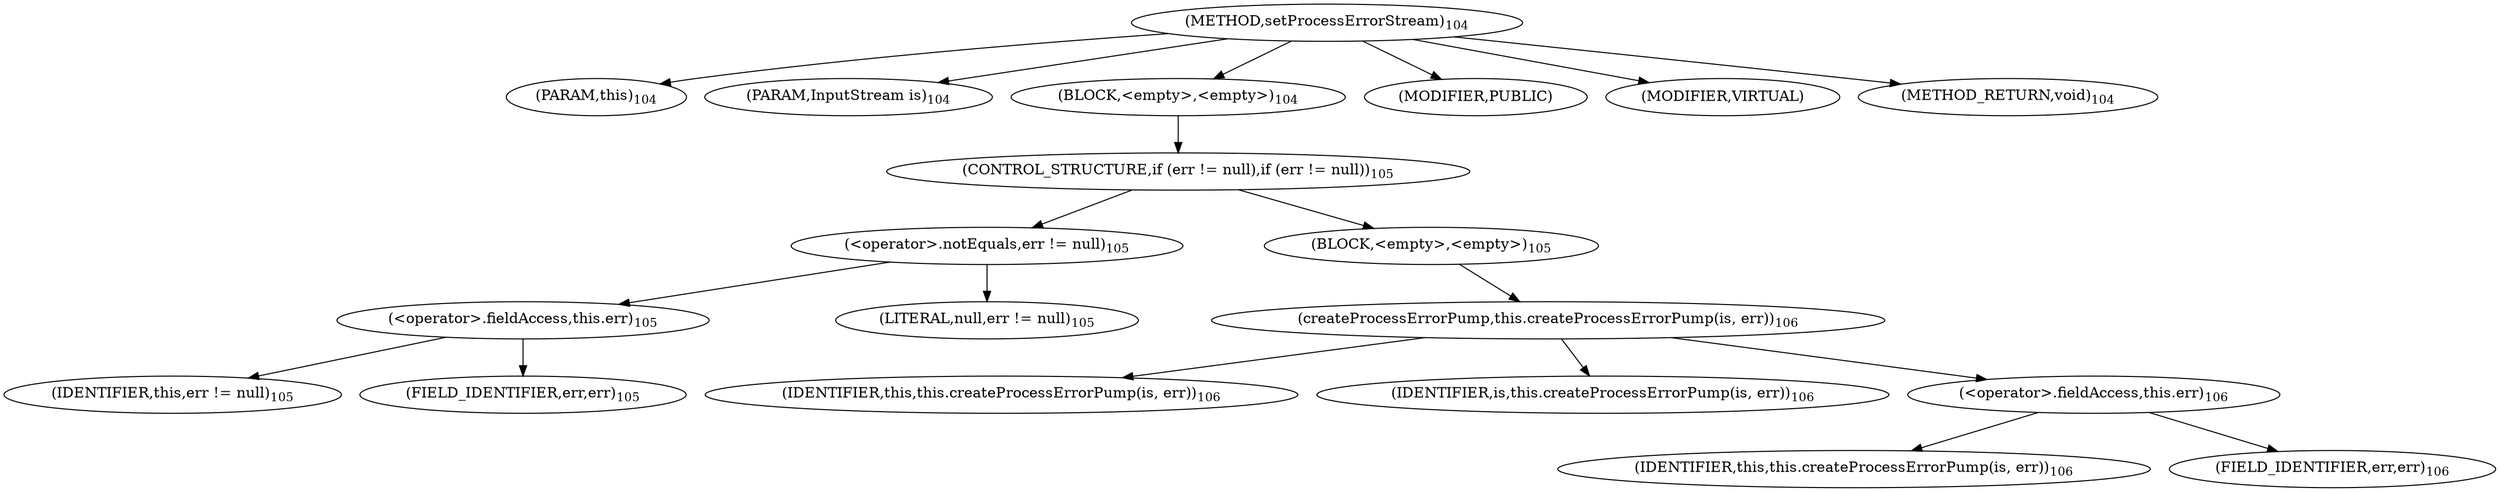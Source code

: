 digraph "setProcessErrorStream" {  
"126" [label = <(METHOD,setProcessErrorStream)<SUB>104</SUB>> ]
"16" [label = <(PARAM,this)<SUB>104</SUB>> ]
"127" [label = <(PARAM,InputStream is)<SUB>104</SUB>> ]
"128" [label = <(BLOCK,&lt;empty&gt;,&lt;empty&gt;)<SUB>104</SUB>> ]
"129" [label = <(CONTROL_STRUCTURE,if (err != null),if (err != null))<SUB>105</SUB>> ]
"130" [label = <(&lt;operator&gt;.notEquals,err != null)<SUB>105</SUB>> ]
"131" [label = <(&lt;operator&gt;.fieldAccess,this.err)<SUB>105</SUB>> ]
"132" [label = <(IDENTIFIER,this,err != null)<SUB>105</SUB>> ]
"133" [label = <(FIELD_IDENTIFIER,err,err)<SUB>105</SUB>> ]
"134" [label = <(LITERAL,null,err != null)<SUB>105</SUB>> ]
"135" [label = <(BLOCK,&lt;empty&gt;,&lt;empty&gt;)<SUB>105</SUB>> ]
"136" [label = <(createProcessErrorPump,this.createProcessErrorPump(is, err))<SUB>106</SUB>> ]
"15" [label = <(IDENTIFIER,this,this.createProcessErrorPump(is, err))<SUB>106</SUB>> ]
"137" [label = <(IDENTIFIER,is,this.createProcessErrorPump(is, err))<SUB>106</SUB>> ]
"138" [label = <(&lt;operator&gt;.fieldAccess,this.err)<SUB>106</SUB>> ]
"139" [label = <(IDENTIFIER,this,this.createProcessErrorPump(is, err))<SUB>106</SUB>> ]
"140" [label = <(FIELD_IDENTIFIER,err,err)<SUB>106</SUB>> ]
"141" [label = <(MODIFIER,PUBLIC)> ]
"142" [label = <(MODIFIER,VIRTUAL)> ]
"143" [label = <(METHOD_RETURN,void)<SUB>104</SUB>> ]
  "126" -> "16" 
  "126" -> "127" 
  "126" -> "128" 
  "126" -> "141" 
  "126" -> "142" 
  "126" -> "143" 
  "128" -> "129" 
  "129" -> "130" 
  "129" -> "135" 
  "130" -> "131" 
  "130" -> "134" 
  "131" -> "132" 
  "131" -> "133" 
  "135" -> "136" 
  "136" -> "15" 
  "136" -> "137" 
  "136" -> "138" 
  "138" -> "139" 
  "138" -> "140" 
}
